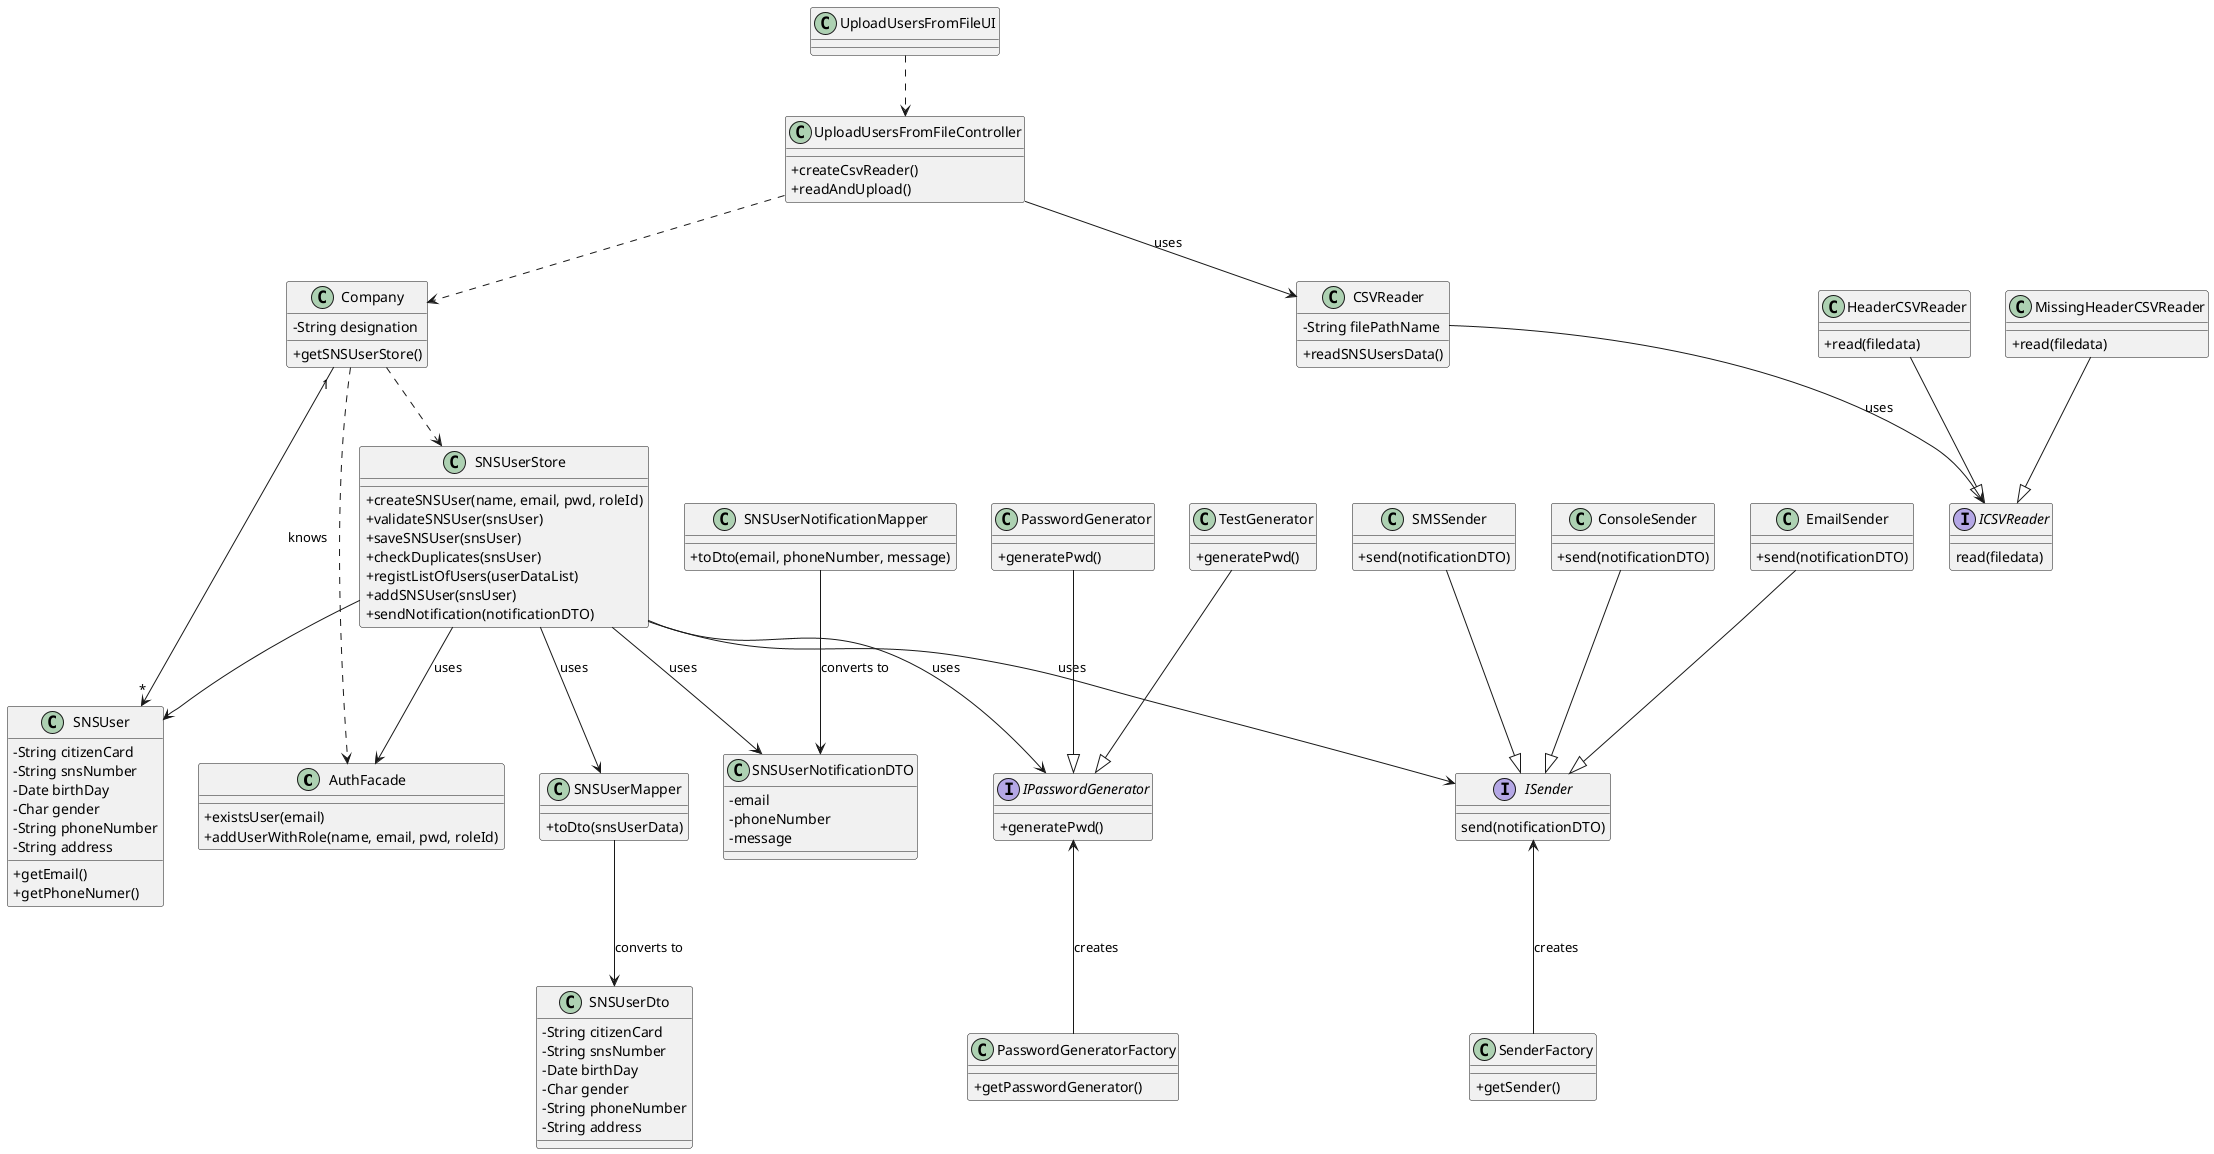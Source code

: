 @startuml
skinparam classAttributeIconSize 0

class AuthFacade {
  + existsUser(email)
  + addUserWithRole(name, email, pwd, roleId)
}

class Company {
  - String designation
  + getSNSUserStore()
}

class UploadUsersFromFileController {
  + createCsvReader()
  + readAndUpload()
}

class UploadUsersFromFileUI { }

class SNSUser {
  - String citizenCard
  - String snsNumber
  - Date birthDay
  - Char gender
  - String phoneNumber
  - String address

  +getEmail()
  +getPhoneNumer()
}

class SNSUserStore {
  + createSNSUser(name, email, pwd, roleId)
  + validateSNSUser(snsUser)
  + saveSNSUser(snsUser)
  + checkDuplicates(snsUser)
  + registListOfUsers(userDataList)
  + addSNSUser(snsUser)
  + sendNotification(notificationDTO)
}

interface IPasswordGenerator {
  + generatePwd()
}

class PasswordGenerator {
  + generatePwd()
}
class TestGenerator {
  + generatePwd()
}

class PasswordGeneratorFactory {
  + getPasswordGenerator()
}

interface ISender {
  send(notificationDTO)
}

class ConsoleSender {
  + send(notificationDTO)
}
class EmailSender {
  + send(notificationDTO)
}
class SMSSender {
  + send(notificationDTO)
}



class SenderFactory {
  + getSender()
}

class CSVReader {
  - String filePathName

  + readSNSUsersData()
}

interface ICSVReader{
  read(filedata)
}

class HeaderCSVReader { 
  + read(filedata)
}
class MissingHeaderCSVReader{
  + read(filedata)
}

class SNSUserMapper{
  + toDto(snsUserData)
}

class SNSUserDto{
  - String citizenCard
  - String snsNumber
  - Date birthDay
  - Char gender
  - String phoneNumber
  - String address
}

class SNSUserNotificationMapper{
  + toDto(email, phoneNumber, message)
}

class SNSUserNotificationDTO{
  -email
  -phoneNumber
  -message
}

Company ..> SNSUserStore
Company ..> AuthFacade
Company "1" --> "*" SNSUser : knows
UploadUsersFromFileController ..> Company
UploadUsersFromFileUI ..> UploadUsersFromFileController
UploadUsersFromFileController --> CSVReader : uses
CSVReader --> ICSVReader : uses
SNSUserStore --> AuthFacade : uses
SNSUserStore --> IPasswordGenerator : uses
IPasswordGenerator <-- PasswordGeneratorFactory : creates
SNSUserStore --> ISender : uses
ISender <-- SenderFactory : creates
SNSUserStore --> SNSUser
SNSUserStore --> SNSUserMapper : uses
SNSUserMapper --> SNSUserDto : converts to
SNSUserStore --> SNSUserNotificationDTO : uses
SNSUserNotificationMapper --> SNSUserNotificationDTO : converts to
HeaderCSVReader --|> ICSVReader
MissingHeaderCSVReader --|> ICSVReader
SMSSender --|> ISender
EmailSender --|> ISender
ConsoleSender --|> ISender
PasswordGenerator --|> IPasswordGenerator 
TestGenerator --|> IPasswordGenerator 

@enduml